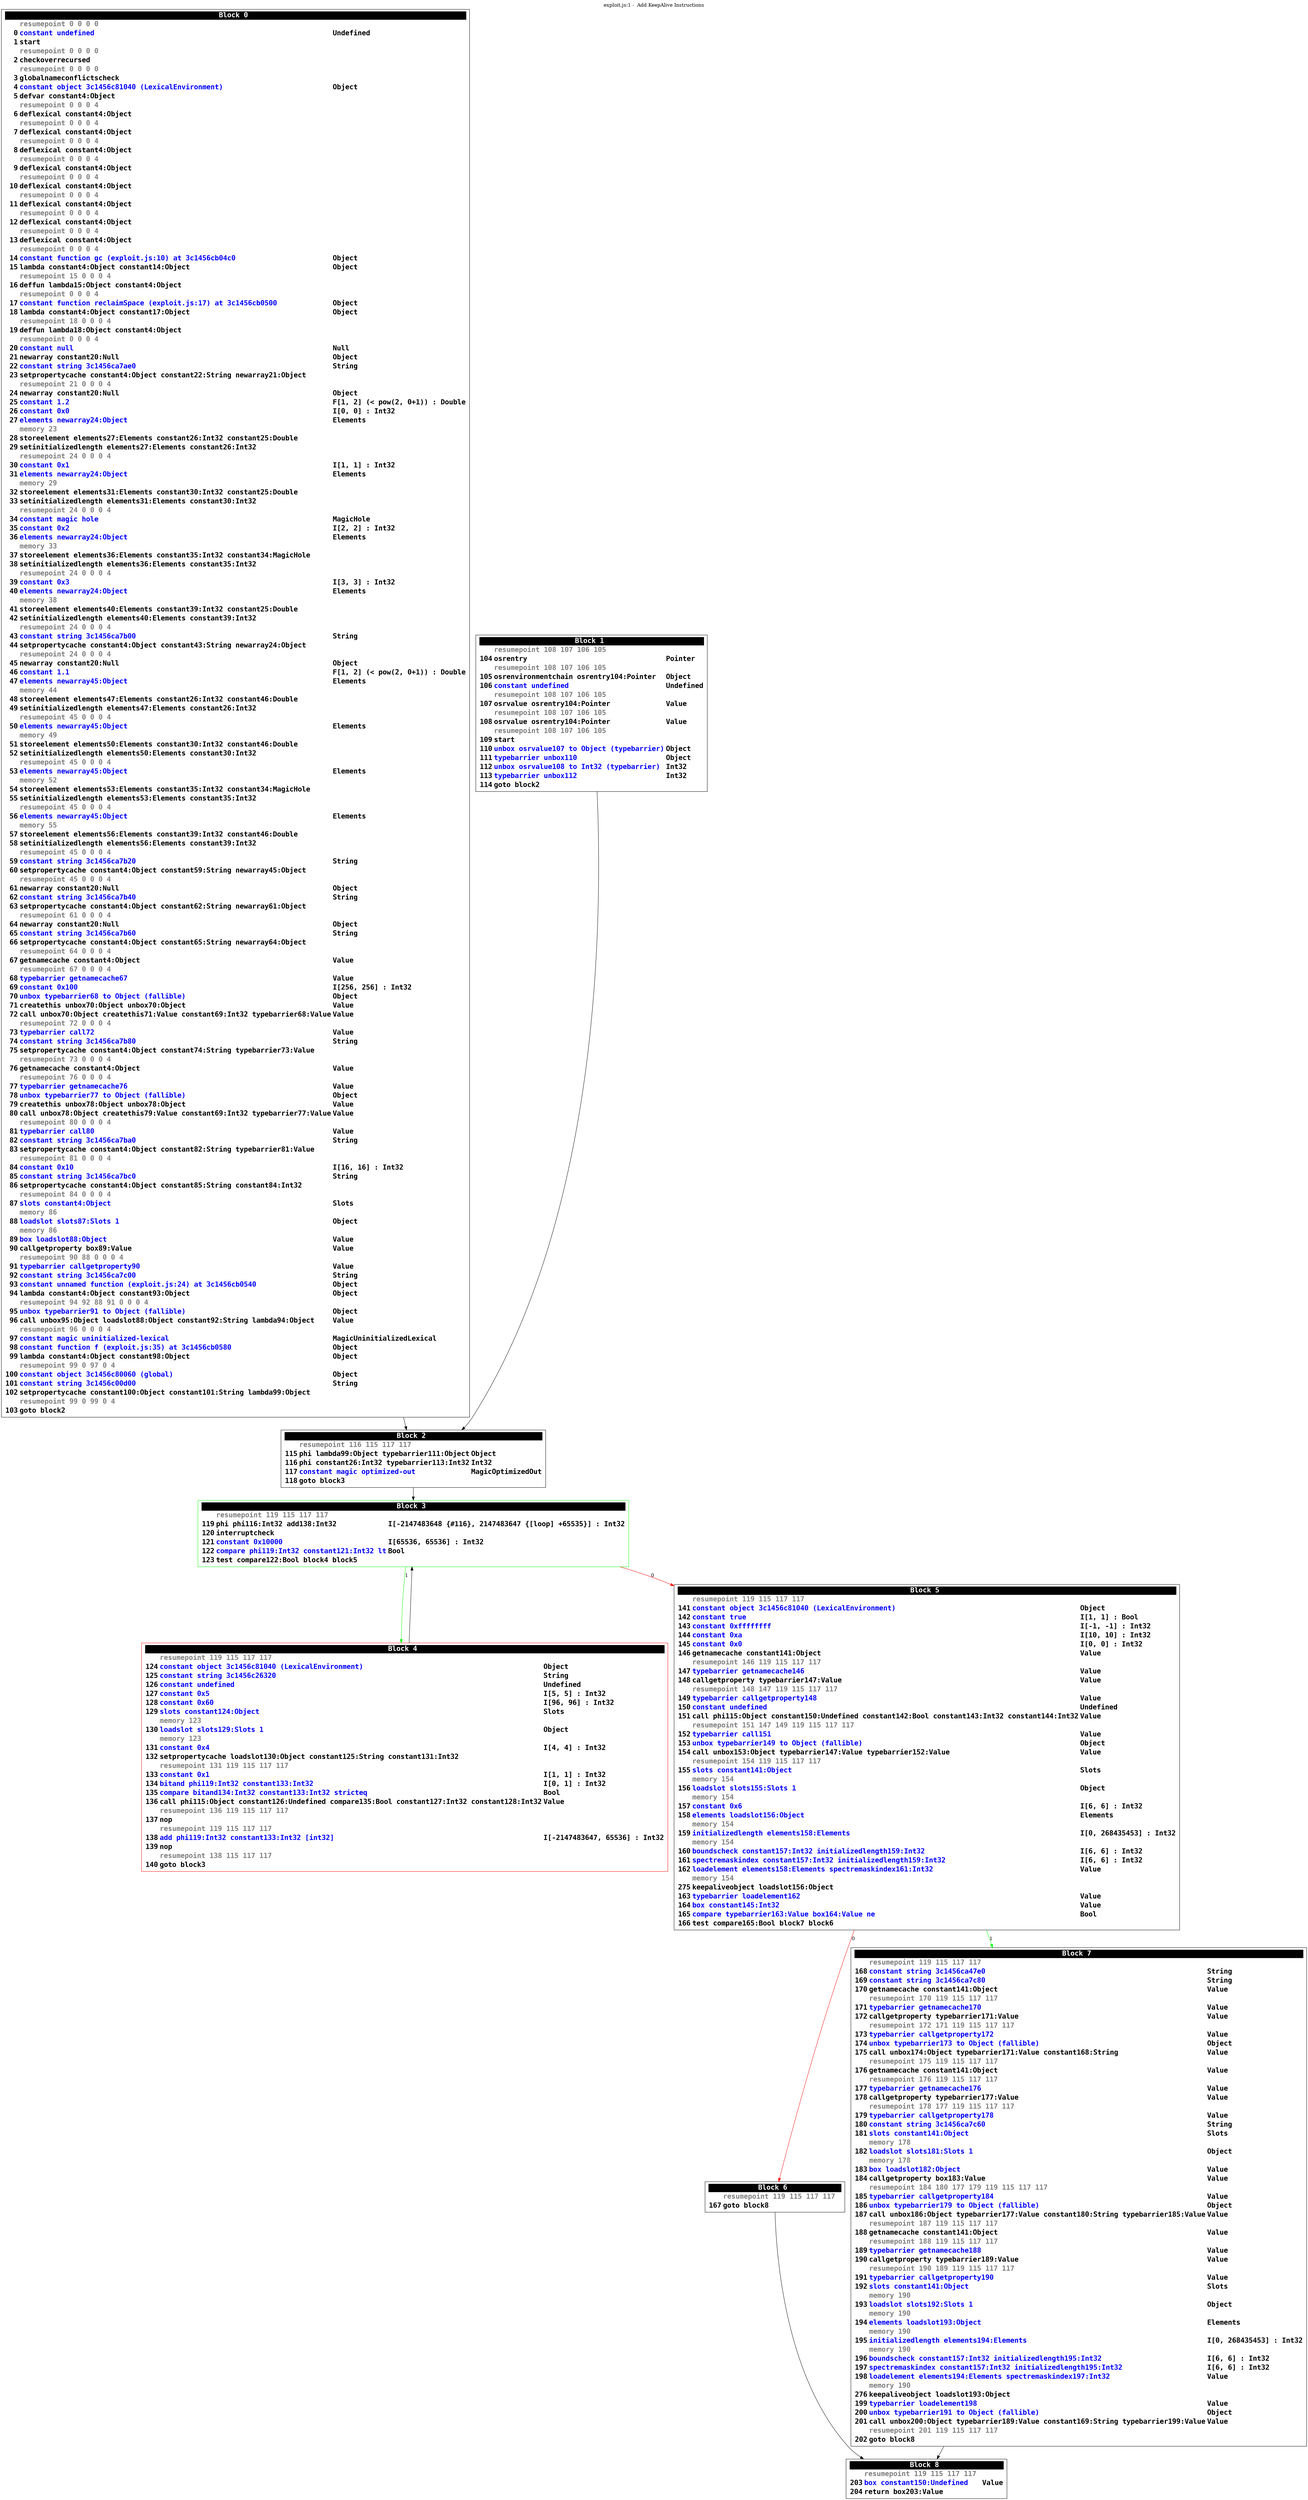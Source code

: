 digraph {
labelloc = t;
labelfontsize = 30;
label = "exploit.js:1 -  Add KeepAlive Instructions";
  rankdir=TB
  splines=true

  "Block0" [ shape=box fontsize=20 fontname="Consolas Bold" label=<<table border="0" cellborder="0" cellpadding="1"><tr><td align="center" bgcolor="black" colspan="3"><font color="white">Block 0 </font></td></tr><tr><td align="left"></td><td align="left"><font color="grey50">resumepoint 0 0 0 0 </font></td><td></td></tr><tr><td align="right" port="i0">0</td><td align="left"><font color="blue">constant undefined</font></td><td align="left">Undefined</td></tr><tr><td align="right" port="i1">1</td><td align="left">start</td></tr><tr><td align="left"></td><td align="left"><font color="grey50">resumepoint 0 0 0 0 </font></td><td></td></tr><tr><td align="right" port="i2">2</td><td align="left">checkoverrecursed</td></tr><tr><td align="left"></td><td align="left"><font color="grey50">resumepoint 0 0 0 0 </font></td><td></td></tr><tr><td align="right" port="i3">3</td><td align="left">globalnameconflictscheck</td></tr><tr><td align="right" port="i4">4</td><td align="left"><font color="blue">constant object 3c1456c81040 (LexicalEnvironment)</font></td><td align="left">Object</td></tr><tr><td align="right" port="i5">5</td><td align="left">defvar constant4:Object</td></tr><tr><td align="left"></td><td align="left"><font color="grey50">resumepoint 0 0 0 4 </font></td><td></td></tr><tr><td align="right" port="i6">6</td><td align="left">deflexical constant4:Object</td></tr><tr><td align="left"></td><td align="left"><font color="grey50">resumepoint 0 0 0 4 </font></td><td></td></tr><tr><td align="right" port="i7">7</td><td align="left">deflexical constant4:Object</td></tr><tr><td align="left"></td><td align="left"><font color="grey50">resumepoint 0 0 0 4 </font></td><td></td></tr><tr><td align="right" port="i8">8</td><td align="left">deflexical constant4:Object</td></tr><tr><td align="left"></td><td align="left"><font color="grey50">resumepoint 0 0 0 4 </font></td><td></td></tr><tr><td align="right" port="i9">9</td><td align="left">deflexical constant4:Object</td></tr><tr><td align="left"></td><td align="left"><font color="grey50">resumepoint 0 0 0 4 </font></td><td></td></tr><tr><td align="right" port="i10">10</td><td align="left">deflexical constant4:Object</td></tr><tr><td align="left"></td><td align="left"><font color="grey50">resumepoint 0 0 0 4 </font></td><td></td></tr><tr><td align="right" port="i11">11</td><td align="left">deflexical constant4:Object</td></tr><tr><td align="left"></td><td align="left"><font color="grey50">resumepoint 0 0 0 4 </font></td><td></td></tr><tr><td align="right" port="i12">12</td><td align="left">deflexical constant4:Object</td></tr><tr><td align="left"></td><td align="left"><font color="grey50">resumepoint 0 0 0 4 </font></td><td></td></tr><tr><td align="right" port="i13">13</td><td align="left">deflexical constant4:Object</td></tr><tr><td align="left"></td><td align="left"><font color="grey50">resumepoint 0 0 0 4 </font></td><td></td></tr><tr><td align="right" port="i14">14</td><td align="left"><font color="blue">constant function gc (exploit.js:10) at 3c1456cb04c0</font></td><td align="left">Object</td></tr><tr><td align="right" port="i15">15</td><td align="left">lambda constant4:Object constant14:Object</td><td align="left">Object</td></tr><tr><td align="left"></td><td align="left"><font color="grey50">resumepoint 15 0 0 0 4 </font></td><td></td></tr><tr><td align="right" port="i16">16</td><td align="left">deffun lambda15:Object constant4:Object</td></tr><tr><td align="left"></td><td align="left"><font color="grey50">resumepoint 0 0 0 4 </font></td><td></td></tr><tr><td align="right" port="i17">17</td><td align="left"><font color="blue">constant function reclaimSpace (exploit.js:17) at 3c1456cb0500</font></td><td align="left">Object</td></tr><tr><td align="right" port="i18">18</td><td align="left">lambda constant4:Object constant17:Object</td><td align="left">Object</td></tr><tr><td align="left"></td><td align="left"><font color="grey50">resumepoint 18 0 0 0 4 </font></td><td></td></tr><tr><td align="right" port="i19">19</td><td align="left">deffun lambda18:Object constant4:Object</td></tr><tr><td align="left"></td><td align="left"><font color="grey50">resumepoint 0 0 0 4 </font></td><td></td></tr><tr><td align="right" port="i20">20</td><td align="left"><font color="blue">constant null</font></td><td align="left">Null</td></tr><tr><td align="right" port="i21">21</td><td align="left">newarray constant20:Null</td><td align="left">Object</td></tr><tr><td align="right" port="i22">22</td><td align="left"><font color="blue">constant string 3c1456ca7ae0</font></td><td align="left">String</td></tr><tr><td align="right" port="i23">23</td><td align="left">setpropertycache constant4:Object constant22:String newarray21:Object</td></tr><tr><td align="left"></td><td align="left"><font color="grey50">resumepoint 21 0 0 0 4 </font></td><td></td></tr><tr><td align="right" port="i24">24</td><td align="left">newarray constant20:Null</td><td align="left">Object</td></tr><tr><td align="right" port="i25">25</td><td align="left"><font color="blue">constant 1.2</font></td><td align="left">F[1, 2] (&lt; pow(2, 0+1)) : Double</td></tr><tr><td align="right" port="i26">26</td><td align="left"><font color="blue">constant 0x0</font></td><td align="left">I[0, 0] : Int32</td></tr><tr><td align="right" port="i27">27</td><td align="left"><font color="blue">elements newarray24:Object</font></td><td align="left">Elements</td></tr><tr><td align="left"></td><td align="left"><font color="grey50">memory 23 </font></td><td></td></tr><tr><td align="right" port="i28">28</td><td align="left">storeelement elements27:Elements constant26:Int32 constant25:Double</td></tr><tr><td align="right" port="i29">29</td><td align="left">setinitializedlength elements27:Elements constant26:Int32</td></tr><tr><td align="left"></td><td align="left"><font color="grey50">resumepoint 24 0 0 0 4 </font></td><td></td></tr><tr><td align="right" port="i30">30</td><td align="left"><font color="blue">constant 0x1</font></td><td align="left">I[1, 1] : Int32</td></tr><tr><td align="right" port="i31">31</td><td align="left"><font color="blue">elements newarray24:Object</font></td><td align="left">Elements</td></tr><tr><td align="left"></td><td align="left"><font color="grey50">memory 29 </font></td><td></td></tr><tr><td align="right" port="i32">32</td><td align="left">storeelement elements31:Elements constant30:Int32 constant25:Double</td></tr><tr><td align="right" port="i33">33</td><td align="left">setinitializedlength elements31:Elements constant30:Int32</td></tr><tr><td align="left"></td><td align="left"><font color="grey50">resumepoint 24 0 0 0 4 </font></td><td></td></tr><tr><td align="right" port="i34">34</td><td align="left"><font color="blue">constant magic hole</font></td><td align="left">MagicHole</td></tr><tr><td align="right" port="i35">35</td><td align="left"><font color="blue">constant 0x2</font></td><td align="left">I[2, 2] : Int32</td></tr><tr><td align="right" port="i36">36</td><td align="left"><font color="blue">elements newarray24:Object</font></td><td align="left">Elements</td></tr><tr><td align="left"></td><td align="left"><font color="grey50">memory 33 </font></td><td></td></tr><tr><td align="right" port="i37">37</td><td align="left">storeelement elements36:Elements constant35:Int32 constant34:MagicHole</td></tr><tr><td align="right" port="i38">38</td><td align="left">setinitializedlength elements36:Elements constant35:Int32</td></tr><tr><td align="left"></td><td align="left"><font color="grey50">resumepoint 24 0 0 0 4 </font></td><td></td></tr><tr><td align="right" port="i39">39</td><td align="left"><font color="blue">constant 0x3</font></td><td align="left">I[3, 3] : Int32</td></tr><tr><td align="right" port="i40">40</td><td align="left"><font color="blue">elements newarray24:Object</font></td><td align="left">Elements</td></tr><tr><td align="left"></td><td align="left"><font color="grey50">memory 38 </font></td><td></td></tr><tr><td align="right" port="i41">41</td><td align="left">storeelement elements40:Elements constant39:Int32 constant25:Double</td></tr><tr><td align="right" port="i42">42</td><td align="left">setinitializedlength elements40:Elements constant39:Int32</td></tr><tr><td align="left"></td><td align="left"><font color="grey50">resumepoint 24 0 0 0 4 </font></td><td></td></tr><tr><td align="right" port="i43">43</td><td align="left"><font color="blue">constant string 3c1456ca7b00</font></td><td align="left">String</td></tr><tr><td align="right" port="i44">44</td><td align="left">setpropertycache constant4:Object constant43:String newarray24:Object</td></tr><tr><td align="left"></td><td align="left"><font color="grey50">resumepoint 24 0 0 0 4 </font></td><td></td></tr><tr><td align="right" port="i45">45</td><td align="left">newarray constant20:Null</td><td align="left">Object</td></tr><tr><td align="right" port="i46">46</td><td align="left"><font color="blue">constant 1.1</font></td><td align="left">F[1, 2] (&lt; pow(2, 0+1)) : Double</td></tr><tr><td align="right" port="i47">47</td><td align="left"><font color="blue">elements newarray45:Object</font></td><td align="left">Elements</td></tr><tr><td align="left"></td><td align="left"><font color="grey50">memory 44 </font></td><td></td></tr><tr><td align="right" port="i48">48</td><td align="left">storeelement elements47:Elements constant26:Int32 constant46:Double</td></tr><tr><td align="right" port="i49">49</td><td align="left">setinitializedlength elements47:Elements constant26:Int32</td></tr><tr><td align="left"></td><td align="left"><font color="grey50">resumepoint 45 0 0 0 4 </font></td><td></td></tr><tr><td align="right" port="i50">50</td><td align="left"><font color="blue">elements newarray45:Object</font></td><td align="left">Elements</td></tr><tr><td align="left"></td><td align="left"><font color="grey50">memory 49 </font></td><td></td></tr><tr><td align="right" port="i51">51</td><td align="left">storeelement elements50:Elements constant30:Int32 constant46:Double</td></tr><tr><td align="right" port="i52">52</td><td align="left">setinitializedlength elements50:Elements constant30:Int32</td></tr><tr><td align="left"></td><td align="left"><font color="grey50">resumepoint 45 0 0 0 4 </font></td><td></td></tr><tr><td align="right" port="i53">53</td><td align="left"><font color="blue">elements newarray45:Object</font></td><td align="left">Elements</td></tr><tr><td align="left"></td><td align="left"><font color="grey50">memory 52 </font></td><td></td></tr><tr><td align="right" port="i54">54</td><td align="left">storeelement elements53:Elements constant35:Int32 constant34:MagicHole</td></tr><tr><td align="right" port="i55">55</td><td align="left">setinitializedlength elements53:Elements constant35:Int32</td></tr><tr><td align="left"></td><td align="left"><font color="grey50">resumepoint 45 0 0 0 4 </font></td><td></td></tr><tr><td align="right" port="i56">56</td><td align="left"><font color="blue">elements newarray45:Object</font></td><td align="left">Elements</td></tr><tr><td align="left"></td><td align="left"><font color="grey50">memory 55 </font></td><td></td></tr><tr><td align="right" port="i57">57</td><td align="left">storeelement elements56:Elements constant39:Int32 constant46:Double</td></tr><tr><td align="right" port="i58">58</td><td align="left">setinitializedlength elements56:Elements constant39:Int32</td></tr><tr><td align="left"></td><td align="left"><font color="grey50">resumepoint 45 0 0 0 4 </font></td><td></td></tr><tr><td align="right" port="i59">59</td><td align="left"><font color="blue">constant string 3c1456ca7b20</font></td><td align="left">String</td></tr><tr><td align="right" port="i60">60</td><td align="left">setpropertycache constant4:Object constant59:String newarray45:Object</td></tr><tr><td align="left"></td><td align="left"><font color="grey50">resumepoint 45 0 0 0 4 </font></td><td></td></tr><tr><td align="right" port="i61">61</td><td align="left">newarray constant20:Null</td><td align="left">Object</td></tr><tr><td align="right" port="i62">62</td><td align="left"><font color="blue">constant string 3c1456ca7b40</font></td><td align="left">String</td></tr><tr><td align="right" port="i63">63</td><td align="left">setpropertycache constant4:Object constant62:String newarray61:Object</td></tr><tr><td align="left"></td><td align="left"><font color="grey50">resumepoint 61 0 0 0 4 </font></td><td></td></tr><tr><td align="right" port="i64">64</td><td align="left">newarray constant20:Null</td><td align="left">Object</td></tr><tr><td align="right" port="i65">65</td><td align="left"><font color="blue">constant string 3c1456ca7b60</font></td><td align="left">String</td></tr><tr><td align="right" port="i66">66</td><td align="left">setpropertycache constant4:Object constant65:String newarray64:Object</td></tr><tr><td align="left"></td><td align="left"><font color="grey50">resumepoint 64 0 0 0 4 </font></td><td></td></tr><tr><td align="right" port="i67">67</td><td align="left">getnamecache constant4:Object</td><td align="left">Value</td></tr><tr><td align="left"></td><td align="left"><font color="grey50">resumepoint 67 0 0 0 4 </font></td><td></td></tr><tr><td align="right" port="i68">68</td><td align="left"><font color="blue">typebarrier getnamecache67</font></td><td align="left">Value</td></tr><tr><td align="right" port="i69">69</td><td align="left"><font color="blue">constant 0x100</font></td><td align="left">I[256, 256] : Int32</td></tr><tr><td align="right" port="i70">70</td><td align="left"><font color="blue">unbox typebarrier68 to Object (fallible)</font></td><td align="left">Object</td></tr><tr><td align="right" port="i71">71</td><td align="left">createthis unbox70:Object unbox70:Object</td><td align="left">Value</td></tr><tr><td align="right" port="i72">72</td><td align="left">call unbox70:Object createthis71:Value constant69:Int32 typebarrier68:Value</td><td align="left">Value</td></tr><tr><td align="left"></td><td align="left"><font color="grey50">resumepoint 72 0 0 0 4 </font></td><td></td></tr><tr><td align="right" port="i73">73</td><td align="left"><font color="blue">typebarrier call72</font></td><td align="left">Value</td></tr><tr><td align="right" port="i74">74</td><td align="left"><font color="blue">constant string 3c1456ca7b80</font></td><td align="left">String</td></tr><tr><td align="right" port="i75">75</td><td align="left">setpropertycache constant4:Object constant74:String typebarrier73:Value</td></tr><tr><td align="left"></td><td align="left"><font color="grey50">resumepoint 73 0 0 0 4 </font></td><td></td></tr><tr><td align="right" port="i76">76</td><td align="left">getnamecache constant4:Object</td><td align="left">Value</td></tr><tr><td align="left"></td><td align="left"><font color="grey50">resumepoint 76 0 0 0 4 </font></td><td></td></tr><tr><td align="right" port="i77">77</td><td align="left"><font color="blue">typebarrier getnamecache76</font></td><td align="left">Value</td></tr><tr><td align="right" port="i78">78</td><td align="left"><font color="blue">unbox typebarrier77 to Object (fallible)</font></td><td align="left">Object</td></tr><tr><td align="right" port="i79">79</td><td align="left">createthis unbox78:Object unbox78:Object</td><td align="left">Value</td></tr><tr><td align="right" port="i80">80</td><td align="left">call unbox78:Object createthis79:Value constant69:Int32 typebarrier77:Value</td><td align="left">Value</td></tr><tr><td align="left"></td><td align="left"><font color="grey50">resumepoint 80 0 0 0 4 </font></td><td></td></tr><tr><td align="right" port="i81">81</td><td align="left"><font color="blue">typebarrier call80</font></td><td align="left">Value</td></tr><tr><td align="right" port="i82">82</td><td align="left"><font color="blue">constant string 3c1456ca7ba0</font></td><td align="left">String</td></tr><tr><td align="right" port="i83">83</td><td align="left">setpropertycache constant4:Object constant82:String typebarrier81:Value</td></tr><tr><td align="left"></td><td align="left"><font color="grey50">resumepoint 81 0 0 0 4 </font></td><td></td></tr><tr><td align="right" port="i84">84</td><td align="left"><font color="blue">constant 0x10</font></td><td align="left">I[16, 16] : Int32</td></tr><tr><td align="right" port="i85">85</td><td align="left"><font color="blue">constant string 3c1456ca7bc0</font></td><td align="left">String</td></tr><tr><td align="right" port="i86">86</td><td align="left">setpropertycache constant4:Object constant85:String constant84:Int32</td></tr><tr><td align="left"></td><td align="left"><font color="grey50">resumepoint 84 0 0 0 4 </font></td><td></td></tr><tr><td align="right" port="i87">87</td><td align="left"><font color="blue">slots constant4:Object</font></td><td align="left">Slots</td></tr><tr><td align="left"></td><td align="left"><font color="grey50">memory 86 </font></td><td></td></tr><tr><td align="right" port="i88">88</td><td align="left"><font color="blue">loadslot slots87:Slots 1</font></td><td align="left">Object</td></tr><tr><td align="left"></td><td align="left"><font color="grey50">memory 86 </font></td><td></td></tr><tr><td align="right" port="i89">89</td><td align="left"><font color="blue">box loadslot88:Object</font></td><td align="left">Value</td></tr><tr><td align="right" port="i90">90</td><td align="left">callgetproperty box89:Value</td><td align="left">Value</td></tr><tr><td align="left"></td><td align="left"><font color="grey50">resumepoint 90 88 0 0 0 4 </font></td><td></td></tr><tr><td align="right" port="i91">91</td><td align="left"><font color="blue">typebarrier callgetproperty90</font></td><td align="left">Value</td></tr><tr><td align="right" port="i92">92</td><td align="left"><font color="blue">constant string 3c1456ca7c00</font></td><td align="left">String</td></tr><tr><td align="right" port="i93">93</td><td align="left"><font color="blue">constant unnamed function (exploit.js:24) at 3c1456cb0540</font></td><td align="left">Object</td></tr><tr><td align="right" port="i94">94</td><td align="left">lambda constant4:Object constant93:Object</td><td align="left">Object</td></tr><tr><td align="left"></td><td align="left"><font color="grey50">resumepoint 94 92 88 91 0 0 0 4 </font></td><td></td></tr><tr><td align="right" port="i95">95</td><td align="left"><font color="blue">unbox typebarrier91 to Object (fallible)</font></td><td align="left">Object</td></tr><tr><td align="right" port="i96">96</td><td align="left">call unbox95:Object loadslot88:Object constant92:String lambda94:Object</td><td align="left">Value</td></tr><tr><td align="left"></td><td align="left"><font color="grey50">resumepoint 96 0 0 0 4 </font></td><td></td></tr><tr><td align="right" port="i97">97</td><td align="left"><font color="blue">constant magic uninitialized-lexical</font></td><td align="left">MagicUninitializedLexical</td></tr><tr><td align="right" port="i98">98</td><td align="left"><font color="blue">constant function f (exploit.js:35) at 3c1456cb0580</font></td><td align="left">Object</td></tr><tr><td align="right" port="i99">99</td><td align="left">lambda constant4:Object constant98:Object</td><td align="left">Object</td></tr><tr><td align="left"></td><td align="left"><font color="grey50">resumepoint 99 0 97 0 4 </font></td><td></td></tr><tr><td align="right" port="i100">100</td><td align="left"><font color="blue">constant object 3c1456c80060 (global)</font></td><td align="left">Object</td></tr><tr><td align="right" port="i101">101</td><td align="left"><font color="blue">constant string 3c1456c00d00</font></td><td align="left">String</td></tr><tr><td align="right" port="i102">102</td><td align="left">setpropertycache constant100:Object constant101:String lambda99:Object</td></tr><tr><td align="left"></td><td align="left"><font color="grey50">resumepoint 99 0 99 0 4 </font></td><td></td></tr><tr><td align="right" port="i103">103</td><td align="left">goto block2</td></tr></table>> ] ;
  "Block1" [ shape=box fontsize=20 fontname="Consolas Bold" label=<<table border="0" cellborder="0" cellpadding="1"><tr><td align="center" bgcolor="black" colspan="3"><font color="white">Block 1 </font></td></tr><tr><td align="left"></td><td align="left"><font color="grey50">resumepoint 108 107 106 105 </font></td><td></td></tr><tr><td align="right" port="i104">104</td><td align="left">osrentry</td><td align="left">Pointer</td></tr><tr><td align="left"></td><td align="left"><font color="grey50">resumepoint 108 107 106 105 </font></td><td></td></tr><tr><td align="right" port="i105">105</td><td align="left">osrenvironmentchain osrentry104:Pointer</td><td align="left">Object</td></tr><tr><td align="right" port="i106">106</td><td align="left"><font color="blue">constant undefined</font></td><td align="left">Undefined</td></tr><tr><td align="left"></td><td align="left"><font color="grey50">resumepoint 108 107 106 105 </font></td><td></td></tr><tr><td align="right" port="i107">107</td><td align="left">osrvalue osrentry104:Pointer</td><td align="left">Value</td></tr><tr><td align="left"></td><td align="left"><font color="grey50">resumepoint 108 107 106 105 </font></td><td></td></tr><tr><td align="right" port="i108">108</td><td align="left">osrvalue osrentry104:Pointer</td><td align="left">Value</td></tr><tr><td align="left"></td><td align="left"><font color="grey50">resumepoint 108 107 106 105 </font></td><td></td></tr><tr><td align="right" port="i109">109</td><td align="left">start</td></tr><tr><td align="right" port="i110">110</td><td align="left"><font color="blue">unbox osrvalue107 to Object (typebarrier)</font></td><td align="left">Object</td></tr><tr><td align="right" port="i111">111</td><td align="left"><font color="blue">typebarrier unbox110</font></td><td align="left">Object</td></tr><tr><td align="right" port="i112">112</td><td align="left"><font color="blue">unbox osrvalue108 to Int32 (typebarrier)</font></td><td align="left">Int32</td></tr><tr><td align="right" port="i113">113</td><td align="left"><font color="blue">typebarrier unbox112</font></td><td align="left">Int32</td></tr><tr><td align="right" port="i114">114</td><td align="left">goto block2</td></tr></table>> ] ;
  "Block2" [ shape=box fontsize=20 fontname="Consolas Bold" label=<<table border="0" cellborder="0" cellpadding="1"><tr><td align="center" bgcolor="black" colspan="3"><font color="white">Block 2 </font></td></tr><tr><td align="left"></td><td align="left"><font color="grey50">resumepoint 116 115 117 117 </font></td><td></td></tr><tr><td align="right" port="i115">115</td><td align="left">phi lambda99:Object typebarrier111:Object</td><td align="left">Object</td></tr><tr><td align="right" port="i116">116</td><td align="left">phi constant26:Int32 typebarrier113:Int32</td><td align="left">Int32</td></tr><tr><td align="right" port="i117">117</td><td align="left"><font color="blue">constant magic optimized-out</font></td><td align="left">MagicOptimizedOut</td></tr><tr><td align="right" port="i118">118</td><td align="left">goto block3</td></tr></table>> ] ;
  "Block3" [ color=green shape=box fontsize=20 fontname="Consolas Bold" label=<<table border="0" cellborder="0" cellpadding="1"><tr><td align="center" bgcolor="black" colspan="3"><font color="white">Block 3 </font></td></tr><tr><td align="left"></td><td align="left"><font color="grey50">resumepoint 119 115 117 117 </font></td><td></td></tr><tr><td align="right" port="i119">119</td><td align="left">phi phi116:Int32 add138:Int32</td><td align="left">I[-2147483648 {#116}, 2147483647 {[loop] +65535}] : Int32</td></tr><tr><td align="right" port="i120">120</td><td align="left">interruptcheck</td></tr><tr><td align="right" port="i121">121</td><td align="left"><font color="blue">constant 0x10000</font></td><td align="left">I[65536, 65536] : Int32</td></tr><tr><td align="right" port="i122">122</td><td align="left"><font color="blue">compare phi119:Int32 constant121:Int32 lt</font></td><td align="left">Bool</td></tr><tr><td align="right" port="i123">123</td><td align="left">test compare122:Bool block4 block5</td></tr></table>> ] ;
  "Block4" [ color=red shape=box fontsize=20 fontname="Consolas Bold" label=<<table border="0" cellborder="0" cellpadding="1"><tr><td align="center" bgcolor="black" colspan="3"><font color="white">Block 4 </font></td></tr><tr><td align="left"></td><td align="left"><font color="grey50">resumepoint 119 115 117 117 </font></td><td></td></tr><tr><td align="right" port="i124">124</td><td align="left"><font color="blue">constant object 3c1456c81040 (LexicalEnvironment)</font></td><td align="left">Object</td></tr><tr><td align="right" port="i125">125</td><td align="left"><font color="blue">constant string 3c1456c26320</font></td><td align="left">String</td></tr><tr><td align="right" port="i126">126</td><td align="left"><font color="blue">constant undefined</font></td><td align="left">Undefined</td></tr><tr><td align="right" port="i127">127</td><td align="left"><font color="blue">constant 0x5</font></td><td align="left">I[5, 5] : Int32</td></tr><tr><td align="right" port="i128">128</td><td align="left"><font color="blue">constant 0x60</font></td><td align="left">I[96, 96] : Int32</td></tr><tr><td align="right" port="i129">129</td><td align="left"><font color="blue">slots constant124:Object</font></td><td align="left">Slots</td></tr><tr><td align="left"></td><td align="left"><font color="grey50">memory 123 </font></td><td></td></tr><tr><td align="right" port="i130">130</td><td align="left"><font color="blue">loadslot slots129:Slots 1</font></td><td align="left">Object</td></tr><tr><td align="left"></td><td align="left"><font color="grey50">memory 123 </font></td><td></td></tr><tr><td align="right" port="i131">131</td><td align="left"><font color="blue">constant 0x4</font></td><td align="left">I[4, 4] : Int32</td></tr><tr><td align="right" port="i132">132</td><td align="left">setpropertycache loadslot130:Object constant125:String constant131:Int32</td></tr><tr><td align="left"></td><td align="left"><font color="grey50">resumepoint 131 119 115 117 117 </font></td><td></td></tr><tr><td align="right" port="i133">133</td><td align="left"><font color="blue">constant 0x1</font></td><td align="left">I[1, 1] : Int32</td></tr><tr><td align="right" port="i134">134</td><td align="left"><font color="blue">bitand phi119:Int32 constant133:Int32</font></td><td align="left">I[0, 1] : Int32</td></tr><tr><td align="right" port="i135">135</td><td align="left"><font color="blue">compare bitand134:Int32 constant133:Int32 stricteq</font></td><td align="left">Bool</td></tr><tr><td align="right" port="i136">136</td><td align="left">call phi115:Object constant126:Undefined compare135:Bool constant127:Int32 constant128:Int32</td><td align="left">Value</td></tr><tr><td align="left"></td><td align="left"><font color="grey50">resumepoint 136 119 115 117 117 </font></td><td></td></tr><tr><td align="right" port="i137">137</td><td align="left">nop</td></tr><tr><td align="left"></td><td align="left"><font color="grey50">resumepoint 119 115 117 117 </font></td><td></td></tr><tr><td align="right" port="i138">138</td><td align="left"><font color="blue">add phi119:Int32 constant133:Int32 [int32]</font></td><td align="left">I[-2147483647, 65536] : Int32</td></tr><tr><td align="right" port="i139">139</td><td align="left">nop</td></tr><tr><td align="left"></td><td align="left"><font color="grey50">resumepoint 138 115 117 117 </font></td><td></td></tr><tr><td align="right" port="i140">140</td><td align="left">goto block3</td></tr></table>> ] ;
  "Block5" [ shape=box fontsize=20 fontname="Consolas Bold" label=<<table border="0" cellborder="0" cellpadding="1"><tr><td align="center" bgcolor="black" colspan="3"><font color="white">Block 5 </font></td></tr><tr><td align="left"></td><td align="left"><font color="grey50">resumepoint 119 115 117 117 </font></td><td></td></tr><tr><td align="right" port="i141">141</td><td align="left"><font color="blue">constant object 3c1456c81040 (LexicalEnvironment)</font></td><td align="left">Object</td></tr><tr><td align="right" port="i142">142</td><td align="left"><font color="blue">constant true</font></td><td align="left">I[1, 1] : Bool</td></tr><tr><td align="right" port="i143">143</td><td align="left"><font color="blue">constant 0xffffffff</font></td><td align="left">I[-1, -1] : Int32</td></tr><tr><td align="right" port="i144">144</td><td align="left"><font color="blue">constant 0xa</font></td><td align="left">I[10, 10] : Int32</td></tr><tr><td align="right" port="i145">145</td><td align="left"><font color="blue">constant 0x0</font></td><td align="left">I[0, 0] : Int32</td></tr><tr><td align="right" port="i146">146</td><td align="left">getnamecache constant141:Object</td><td align="left">Value</td></tr><tr><td align="left"></td><td align="left"><font color="grey50">resumepoint 146 119 115 117 117 </font></td><td></td></tr><tr><td align="right" port="i147">147</td><td align="left"><font color="blue">typebarrier getnamecache146</font></td><td align="left">Value</td></tr><tr><td align="right" port="i148">148</td><td align="left">callgetproperty typebarrier147:Value</td><td align="left">Value</td></tr><tr><td align="left"></td><td align="left"><font color="grey50">resumepoint 148 147 119 115 117 117 </font></td><td></td></tr><tr><td align="right" port="i149">149</td><td align="left"><font color="blue">typebarrier callgetproperty148</font></td><td align="left">Value</td></tr><tr><td align="right" port="i150">150</td><td align="left"><font color="blue">constant undefined</font></td><td align="left">Undefined</td></tr><tr><td align="right" port="i151">151</td><td align="left">call phi115:Object constant150:Undefined constant142:Bool constant143:Int32 constant144:Int32</td><td align="left">Value</td></tr><tr><td align="left"></td><td align="left"><font color="grey50">resumepoint 151 147 149 119 115 117 117 </font></td><td></td></tr><tr><td align="right" port="i152">152</td><td align="left"><font color="blue">typebarrier call151</font></td><td align="left">Value</td></tr><tr><td align="right" port="i153">153</td><td align="left"><font color="blue">unbox typebarrier149 to Object (fallible)</font></td><td align="left">Object</td></tr><tr><td align="right" port="i154">154</td><td align="left">call unbox153:Object typebarrier147:Value typebarrier152:Value</td><td align="left">Value</td></tr><tr><td align="left"></td><td align="left"><font color="grey50">resumepoint 154 119 115 117 117 </font></td><td></td></tr><tr><td align="right" port="i155">155</td><td align="left"><font color="blue">slots constant141:Object</font></td><td align="left">Slots</td></tr><tr><td align="left"></td><td align="left"><font color="grey50">memory 154 </font></td><td></td></tr><tr><td align="right" port="i156">156</td><td align="left"><font color="blue">loadslot slots155:Slots 1</font></td><td align="left">Object</td></tr><tr><td align="left"></td><td align="left"><font color="grey50">memory 154 </font></td><td></td></tr><tr><td align="right" port="i157">157</td><td align="left"><font color="blue">constant 0x6</font></td><td align="left">I[6, 6] : Int32</td></tr><tr><td align="right" port="i158">158</td><td align="left"><font color="blue">elements loadslot156:Object</font></td><td align="left">Elements</td></tr><tr><td align="left"></td><td align="left"><font color="grey50">memory 154 </font></td><td></td></tr><tr><td align="right" port="i159">159</td><td align="left"><font color="blue">initializedlength elements158:Elements</font></td><td align="left">I[0, 268435453] : Int32</td></tr><tr><td align="left"></td><td align="left"><font color="grey50">memory 154 </font></td><td></td></tr><tr><td align="right" port="i160">160</td><td align="left"><font color="blue">boundscheck constant157:Int32 initializedlength159:Int32</font></td><td align="left">I[6, 6] : Int32</td></tr><tr><td align="right" port="i161">161</td><td align="left"><font color="blue">spectremaskindex constant157:Int32 initializedlength159:Int32</font></td><td align="left">I[6, 6] : Int32</td></tr><tr><td align="right" port="i162">162</td><td align="left"><font color="blue">loadelement elements158:Elements spectremaskindex161:Int32</font></td><td align="left">Value</td></tr><tr><td align="left"></td><td align="left"><font color="grey50">memory 154 </font></td><td></td></tr><tr><td align="right" port="i275">275</td><td align="left">keepaliveobject loadslot156:Object</td></tr><tr><td align="right" port="i163">163</td><td align="left"><font color="blue">typebarrier loadelement162</font></td><td align="left">Value</td></tr><tr><td align="right" port="i164">164</td><td align="left"><font color="blue">box constant145:Int32</font></td><td align="left">Value</td></tr><tr><td align="right" port="i165">165</td><td align="left"><font color="blue">compare typebarrier163:Value box164:Value ne</font></td><td align="left">Bool</td></tr><tr><td align="right" port="i166">166</td><td align="left">test compare165:Bool block7 block6</td></tr></table>> ] ;
  "Block6" [ shape=box fontsize=20 fontname="Consolas Bold" label=<<table border="0" cellborder="0" cellpadding="1"><tr><td align="center" bgcolor="black" colspan="3"><font color="white">Block 6 </font></td></tr><tr><td align="left"></td><td align="left"><font color="grey50">resumepoint 119 115 117 117 </font></td><td></td></tr><tr><td align="right" port="i167">167</td><td align="left">goto block8</td></tr></table>> ] ;
  "Block7" [ shape=box fontsize=20 fontname="Consolas Bold" label=<<table border="0" cellborder="0" cellpadding="1"><tr><td align="center" bgcolor="black" colspan="3"><font color="white">Block 7 </font></td></tr><tr><td align="left"></td><td align="left"><font color="grey50">resumepoint 119 115 117 117 </font></td><td></td></tr><tr><td align="right" port="i168">168</td><td align="left"><font color="blue">constant string 3c1456ca47e0</font></td><td align="left">String</td></tr><tr><td align="right" port="i169">169</td><td align="left"><font color="blue">constant string 3c1456ca7c80</font></td><td align="left">String</td></tr><tr><td align="right" port="i170">170</td><td align="left">getnamecache constant141:Object</td><td align="left">Value</td></tr><tr><td align="left"></td><td align="left"><font color="grey50">resumepoint 170 119 115 117 117 </font></td><td></td></tr><tr><td align="right" port="i171">171</td><td align="left"><font color="blue">typebarrier getnamecache170</font></td><td align="left">Value</td></tr><tr><td align="right" port="i172">172</td><td align="left">callgetproperty typebarrier171:Value</td><td align="left">Value</td></tr><tr><td align="left"></td><td align="left"><font color="grey50">resumepoint 172 171 119 115 117 117 </font></td><td></td></tr><tr><td align="right" port="i173">173</td><td align="left"><font color="blue">typebarrier callgetproperty172</font></td><td align="left">Value</td></tr><tr><td align="right" port="i174">174</td><td align="left"><font color="blue">unbox typebarrier173 to Object (fallible)</font></td><td align="left">Object</td></tr><tr><td align="right" port="i175">175</td><td align="left">call unbox174:Object typebarrier171:Value constant168:String</td><td align="left">Value</td></tr><tr><td align="left"></td><td align="left"><font color="grey50">resumepoint 175 119 115 117 117 </font></td><td></td></tr><tr><td align="right" port="i176">176</td><td align="left">getnamecache constant141:Object</td><td align="left">Value</td></tr><tr><td align="left"></td><td align="left"><font color="grey50">resumepoint 176 119 115 117 117 </font></td><td></td></tr><tr><td align="right" port="i177">177</td><td align="left"><font color="blue">typebarrier getnamecache176</font></td><td align="left">Value</td></tr><tr><td align="right" port="i178">178</td><td align="left">callgetproperty typebarrier177:Value</td><td align="left">Value</td></tr><tr><td align="left"></td><td align="left"><font color="grey50">resumepoint 178 177 119 115 117 117 </font></td><td></td></tr><tr><td align="right" port="i179">179</td><td align="left"><font color="blue">typebarrier callgetproperty178</font></td><td align="left">Value</td></tr><tr><td align="right" port="i180">180</td><td align="left"><font color="blue">constant string 3c1456ca7c60</font></td><td align="left">String</td></tr><tr><td align="right" port="i181">181</td><td align="left"><font color="blue">slots constant141:Object</font></td><td align="left">Slots</td></tr><tr><td align="left"></td><td align="left"><font color="grey50">memory 178 </font></td><td></td></tr><tr><td align="right" port="i182">182</td><td align="left"><font color="blue">loadslot slots181:Slots 1</font></td><td align="left">Object</td></tr><tr><td align="left"></td><td align="left"><font color="grey50">memory 178 </font></td><td></td></tr><tr><td align="right" port="i183">183</td><td align="left"><font color="blue">box loadslot182:Object</font></td><td align="left">Value</td></tr><tr><td align="right" port="i184">184</td><td align="left">callgetproperty box183:Value</td><td align="left">Value</td></tr><tr><td align="left"></td><td align="left"><font color="grey50">resumepoint 184 180 177 179 119 115 117 117 </font></td><td></td></tr><tr><td align="right" port="i185">185</td><td align="left"><font color="blue">typebarrier callgetproperty184</font></td><td align="left">Value</td></tr><tr><td align="right" port="i186">186</td><td align="left"><font color="blue">unbox typebarrier179 to Object (fallible)</font></td><td align="left">Object</td></tr><tr><td align="right" port="i187">187</td><td align="left">call unbox186:Object typebarrier177:Value constant180:String typebarrier185:Value</td><td align="left">Value</td></tr><tr><td align="left"></td><td align="left"><font color="grey50">resumepoint 187 119 115 117 117 </font></td><td></td></tr><tr><td align="right" port="i188">188</td><td align="left">getnamecache constant141:Object</td><td align="left">Value</td></tr><tr><td align="left"></td><td align="left"><font color="grey50">resumepoint 188 119 115 117 117 </font></td><td></td></tr><tr><td align="right" port="i189">189</td><td align="left"><font color="blue">typebarrier getnamecache188</font></td><td align="left">Value</td></tr><tr><td align="right" port="i190">190</td><td align="left">callgetproperty typebarrier189:Value</td><td align="left">Value</td></tr><tr><td align="left"></td><td align="left"><font color="grey50">resumepoint 190 189 119 115 117 117 </font></td><td></td></tr><tr><td align="right" port="i191">191</td><td align="left"><font color="blue">typebarrier callgetproperty190</font></td><td align="left">Value</td></tr><tr><td align="right" port="i192">192</td><td align="left"><font color="blue">slots constant141:Object</font></td><td align="left">Slots</td></tr><tr><td align="left"></td><td align="left"><font color="grey50">memory 190 </font></td><td></td></tr><tr><td align="right" port="i193">193</td><td align="left"><font color="blue">loadslot slots192:Slots 1</font></td><td align="left">Object</td></tr><tr><td align="left"></td><td align="left"><font color="grey50">memory 190 </font></td><td></td></tr><tr><td align="right" port="i194">194</td><td align="left"><font color="blue">elements loadslot193:Object</font></td><td align="left">Elements</td></tr><tr><td align="left"></td><td align="left"><font color="grey50">memory 190 </font></td><td></td></tr><tr><td align="right" port="i195">195</td><td align="left"><font color="blue">initializedlength elements194:Elements</font></td><td align="left">I[0, 268435453] : Int32</td></tr><tr><td align="left"></td><td align="left"><font color="grey50">memory 190 </font></td><td></td></tr><tr><td align="right" port="i196">196</td><td align="left"><font color="blue">boundscheck constant157:Int32 initializedlength195:Int32</font></td><td align="left">I[6, 6] : Int32</td></tr><tr><td align="right" port="i197">197</td><td align="left"><font color="blue">spectremaskindex constant157:Int32 initializedlength195:Int32</font></td><td align="left">I[6, 6] : Int32</td></tr><tr><td align="right" port="i198">198</td><td align="left"><font color="blue">loadelement elements194:Elements spectremaskindex197:Int32</font></td><td align="left">Value</td></tr><tr><td align="left"></td><td align="left"><font color="grey50">memory 190 </font></td><td></td></tr><tr><td align="right" port="i276">276</td><td align="left">keepaliveobject loadslot193:Object</td></tr><tr><td align="right" port="i199">199</td><td align="left"><font color="blue">typebarrier loadelement198</font></td><td align="left">Value</td></tr><tr><td align="right" port="i200">200</td><td align="left"><font color="blue">unbox typebarrier191 to Object (fallible)</font></td><td align="left">Object</td></tr><tr><td align="right" port="i201">201</td><td align="left">call unbox200:Object typebarrier189:Value constant169:String typebarrier199:Value</td><td align="left">Value</td></tr><tr><td align="left"></td><td align="left"><font color="grey50">resumepoint 201 119 115 117 117 </font></td><td></td></tr><tr><td align="right" port="i202">202</td><td align="left">goto block8</td></tr></table>> ] ;
  "Block8" [ shape=box fontsize=20 fontname="Consolas Bold" label=<<table border="0" cellborder="0" cellpadding="1"><tr><td align="center" bgcolor="black" colspan="3"><font color="white">Block 8 </font></td></tr><tr><td align="left"></td><td align="left"><font color="grey50">resumepoint 119 115 117 117 </font></td><td></td></tr><tr><td align="right" port="i203">203</td><td align="left"><font color="blue">box constant150:Undefined</font></td><td align="left">Value</td></tr><tr><td align="right" port="i204">204</td><td align="left">return box203:Value</td></tr></table>> ] ;

  "Block0" -> "Block2" ;
  "Block1" -> "Block2" ;
  "Block2" -> "Block3" ;
  "Block3" -> "Block4" [ color=green label=1 ] ;
  "Block3" -> "Block5" [ color=red label=0 ] ;
  "Block4" -> "Block3" ;
  "Block5" -> "Block7" [ color=green label=1 ] ;
  "Block5" -> "Block6" [ color=red label=0 ] ;
  "Block6" -> "Block8" ;
  "Block7" -> "Block8" ;
}
